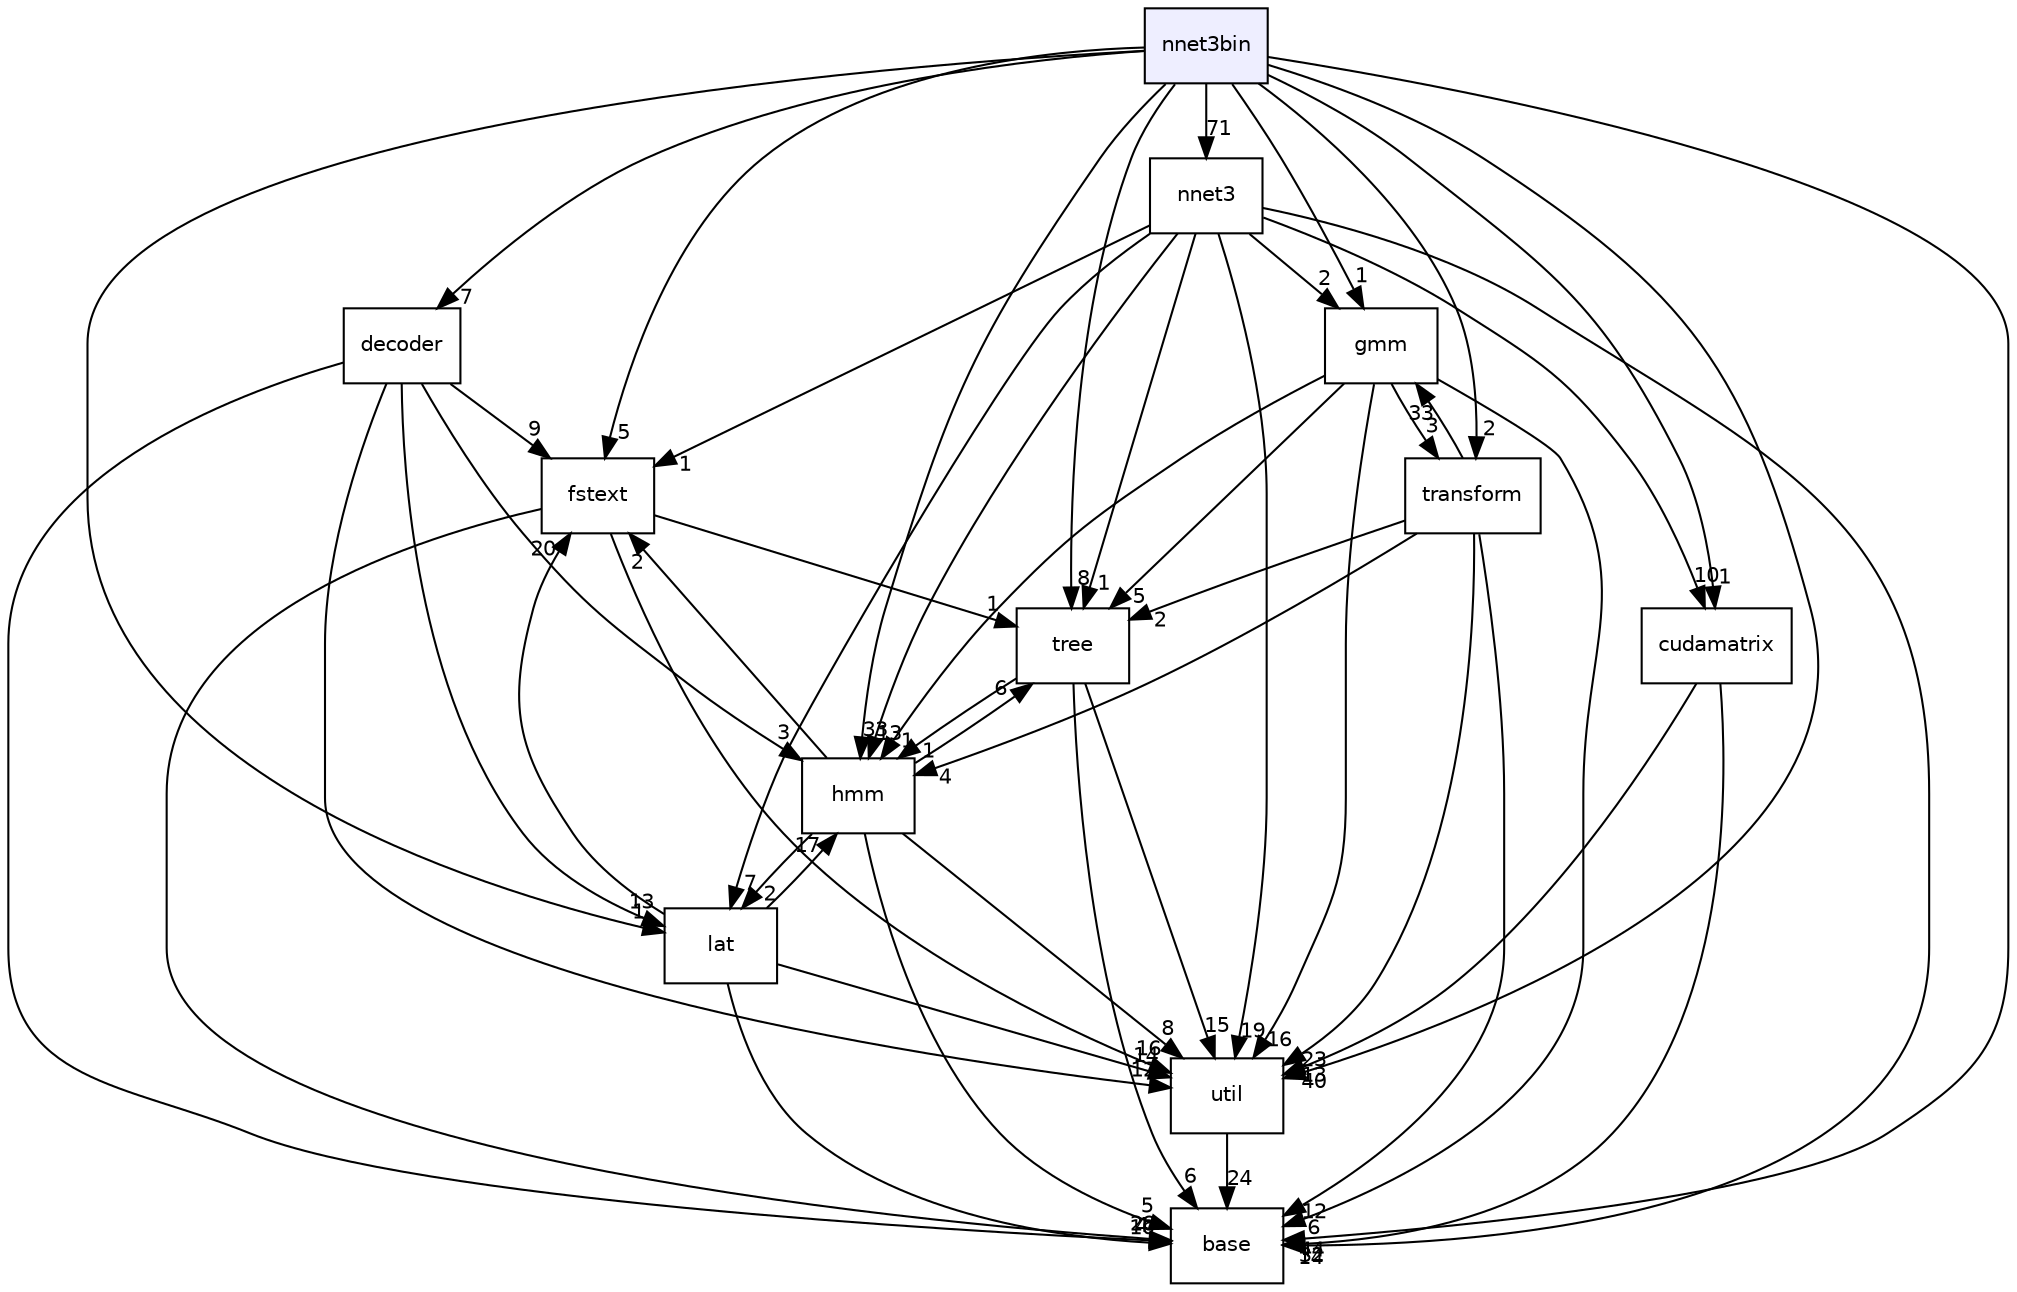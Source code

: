 digraph "nnet3bin" {
  compound=true
  node [ fontsize="10", fontname="Helvetica"];
  edge [ labelfontsize="10", labelfontname="Helvetica"];
  dir_8320a7c104beaf6cb70382126b2abf1e [shape=box, label="nnet3bin", style="filled", fillcolor="#eeeeff", pencolor="black", URL="dir_8320a7c104beaf6cb70382126b2abf1e.html"];
  dir_23ec12649285f9fabf3a6b7380226c28 [shape=box label="util" URL="dir_23ec12649285f9fabf3a6b7380226c28.html"];
  dir_20fe30135636529d1a58383957a516d7 [shape=box label="decoder" URL="dir_20fe30135636529d1a58383957a516d7.html"];
  dir_67a0a17020b8eedc08ffa5626b1d53a1 [shape=box label="nnet3" URL="dir_67a0a17020b8eedc08ffa5626b1d53a1.html"];
  dir_cf76719d3e2650059ef58f0321a08948 [shape=box label="cudamatrix" URL="dir_cf76719d3e2650059ef58f0321a08948.html"];
  dir_70093cb3a9d1f8840af4e997fde867c3 [shape=box label="tree" URL="dir_70093cb3a9d1f8840af4e997fde867c3.html"];
  dir_e914ee4d4a44400f1fdb170cb4ead18a [shape=box label="base" URL="dir_e914ee4d4a44400f1fdb170cb4ead18a.html"];
  dir_6cbce3d69cab97132708c49b9176b34a [shape=box label="fstext" URL="dir_6cbce3d69cab97132708c49b9176b34a.html"];
  dir_67f27d7ccdb63301c384d2b28b535a47 [shape=box label="transform" URL="dir_67f27d7ccdb63301c384d2b28b535a47.html"];
  dir_1150ab87bf3833b7161cf56b3aed78f9 [shape=box label="hmm" URL="dir_1150ab87bf3833b7161cf56b3aed78f9.html"];
  dir_7e97d1a94d673bcef7e70506205b8a83 [shape=box label="lat" URL="dir_7e97d1a94d673bcef7e70506205b8a83.html"];
  dir_411f61cd8229061a5d69eb0617560b44 [shape=box label="gmm" URL="dir_411f61cd8229061a5d69eb0617560b44.html"];
  dir_23ec12649285f9fabf3a6b7380226c28->dir_e914ee4d4a44400f1fdb170cb4ead18a [headlabel="24", labeldistance=1.5 headhref="dir_000034_000000.html"];
  dir_20fe30135636529d1a58383957a516d7->dir_23ec12649285f9fabf3a6b7380226c28 [headlabel="12", labeldistance=1.5 headhref="dir_000003_000034.html"];
  dir_20fe30135636529d1a58383957a516d7->dir_e914ee4d4a44400f1fdb170cb4ead18a [headlabel="4", labeldistance=1.5 headhref="dir_000003_000000.html"];
  dir_20fe30135636529d1a58383957a516d7->dir_6cbce3d69cab97132708c49b9176b34a [headlabel="9", labeldistance=1.5 headhref="dir_000003_000008.html"];
  dir_20fe30135636529d1a58383957a516d7->dir_1150ab87bf3833b7161cf56b3aed78f9 [headlabel="3", labeldistance=1.5 headhref="dir_000003_000011.html"];
  dir_20fe30135636529d1a58383957a516d7->dir_7e97d1a94d673bcef7e70506205b8a83 [headlabel="13", labeldistance=1.5 headhref="dir_000003_000020.html"];
  dir_67a0a17020b8eedc08ffa5626b1d53a1->dir_23ec12649285f9fabf3a6b7380226c28 [headlabel="19", labeldistance=1.5 headhref="dir_000026_000034.html"];
  dir_67a0a17020b8eedc08ffa5626b1d53a1->dir_cf76719d3e2650059ef58f0321a08948 [headlabel="10", labeldistance=1.5 headhref="dir_000026_000002.html"];
  dir_67a0a17020b8eedc08ffa5626b1d53a1->dir_70093cb3a9d1f8840af4e997fde867c3 [headlabel="1", labeldistance=1.5 headhref="dir_000026_000033.html"];
  dir_67a0a17020b8eedc08ffa5626b1d53a1->dir_e914ee4d4a44400f1fdb170cb4ead18a [headlabel="14", labeldistance=1.5 headhref="dir_000026_000000.html"];
  dir_67a0a17020b8eedc08ffa5626b1d53a1->dir_6cbce3d69cab97132708c49b9176b34a [headlabel="1", labeldistance=1.5 headhref="dir_000026_000008.html"];
  dir_67a0a17020b8eedc08ffa5626b1d53a1->dir_1150ab87bf3833b7161cf56b3aed78f9 [headlabel="13", labeldistance=1.5 headhref="dir_000026_000011.html"];
  dir_67a0a17020b8eedc08ffa5626b1d53a1->dir_7e97d1a94d673bcef7e70506205b8a83 [headlabel="7", labeldistance=1.5 headhref="dir_000026_000020.html"];
  dir_67a0a17020b8eedc08ffa5626b1d53a1->dir_411f61cd8229061a5d69eb0617560b44 [headlabel="2", labeldistance=1.5 headhref="dir_000026_000009.html"];
  dir_cf76719d3e2650059ef58f0321a08948->dir_23ec12649285f9fabf3a6b7380226c28 [headlabel="13", labeldistance=1.5 headhref="dir_000002_000034.html"];
  dir_cf76719d3e2650059ef58f0321a08948->dir_e914ee4d4a44400f1fdb170cb4ead18a [headlabel="32", labeldistance=1.5 headhref="dir_000002_000000.html"];
  dir_70093cb3a9d1f8840af4e997fde867c3->dir_23ec12649285f9fabf3a6b7380226c28 [headlabel="15", labeldistance=1.5 headhref="dir_000033_000034.html"];
  dir_70093cb3a9d1f8840af4e997fde867c3->dir_e914ee4d4a44400f1fdb170cb4ead18a [headlabel="6", labeldistance=1.5 headhref="dir_000033_000000.html"];
  dir_70093cb3a9d1f8840af4e997fde867c3->dir_1150ab87bf3833b7161cf56b3aed78f9 [headlabel="1", labeldistance=1.5 headhref="dir_000033_000011.html"];
  dir_8320a7c104beaf6cb70382126b2abf1e->dir_23ec12649285f9fabf3a6b7380226c28 [headlabel="40", labeldistance=1.5 headhref="dir_000028_000034.html"];
  dir_8320a7c104beaf6cb70382126b2abf1e->dir_20fe30135636529d1a58383957a516d7 [headlabel="7", labeldistance=1.5 headhref="dir_000028_000003.html"];
  dir_8320a7c104beaf6cb70382126b2abf1e->dir_67a0a17020b8eedc08ffa5626b1d53a1 [headlabel="71", labeldistance=1.5 headhref="dir_000028_000026.html"];
  dir_8320a7c104beaf6cb70382126b2abf1e->dir_cf76719d3e2650059ef58f0321a08948 [headlabel="1", labeldistance=1.5 headhref="dir_000028_000002.html"];
  dir_8320a7c104beaf6cb70382126b2abf1e->dir_70093cb3a9d1f8840af4e997fde867c3 [headlabel="8", labeldistance=1.5 headhref="dir_000028_000033.html"];
  dir_8320a7c104beaf6cb70382126b2abf1e->dir_e914ee4d4a44400f1fdb170cb4ead18a [headlabel="44", labeldistance=1.5 headhref="dir_000028_000000.html"];
  dir_8320a7c104beaf6cb70382126b2abf1e->dir_6cbce3d69cab97132708c49b9176b34a [headlabel="5", labeldistance=1.5 headhref="dir_000028_000008.html"];
  dir_8320a7c104beaf6cb70382126b2abf1e->dir_67f27d7ccdb63301c384d2b28b535a47 [headlabel="2", labeldistance=1.5 headhref="dir_000028_000032.html"];
  dir_8320a7c104beaf6cb70382126b2abf1e->dir_1150ab87bf3833b7161cf56b3aed78f9 [headlabel="33", labeldistance=1.5 headhref="dir_000028_000011.html"];
  dir_8320a7c104beaf6cb70382126b2abf1e->dir_7e97d1a94d673bcef7e70506205b8a83 [headlabel="1", labeldistance=1.5 headhref="dir_000028_000020.html"];
  dir_8320a7c104beaf6cb70382126b2abf1e->dir_411f61cd8229061a5d69eb0617560b44 [headlabel="1", labeldistance=1.5 headhref="dir_000028_000009.html"];
  dir_6cbce3d69cab97132708c49b9176b34a->dir_23ec12649285f9fabf3a6b7380226c28 [headlabel="16", labeldistance=1.5 headhref="dir_000008_000034.html"];
  dir_6cbce3d69cab97132708c49b9176b34a->dir_70093cb3a9d1f8840af4e997fde867c3 [headlabel="1", labeldistance=1.5 headhref="dir_000008_000033.html"];
  dir_6cbce3d69cab97132708c49b9176b34a->dir_e914ee4d4a44400f1fdb170cb4ead18a [headlabel="28", labeldistance=1.5 headhref="dir_000008_000000.html"];
  dir_67f27d7ccdb63301c384d2b28b535a47->dir_23ec12649285f9fabf3a6b7380226c28 [headlabel="23", labeldistance=1.5 headhref="dir_000032_000034.html"];
  dir_67f27d7ccdb63301c384d2b28b535a47->dir_70093cb3a9d1f8840af4e997fde867c3 [headlabel="2", labeldistance=1.5 headhref="dir_000032_000033.html"];
  dir_67f27d7ccdb63301c384d2b28b535a47->dir_e914ee4d4a44400f1fdb170cb4ead18a [headlabel="12", labeldistance=1.5 headhref="dir_000032_000000.html"];
  dir_67f27d7ccdb63301c384d2b28b535a47->dir_1150ab87bf3833b7161cf56b3aed78f9 [headlabel="4", labeldistance=1.5 headhref="dir_000032_000011.html"];
  dir_67f27d7ccdb63301c384d2b28b535a47->dir_411f61cd8229061a5d69eb0617560b44 [headlabel="33", labeldistance=1.5 headhref="dir_000032_000009.html"];
  dir_1150ab87bf3833b7161cf56b3aed78f9->dir_23ec12649285f9fabf3a6b7380226c28 [headlabel="8", labeldistance=1.5 headhref="dir_000011_000034.html"];
  dir_1150ab87bf3833b7161cf56b3aed78f9->dir_70093cb3a9d1f8840af4e997fde867c3 [headlabel="6", labeldistance=1.5 headhref="dir_000011_000033.html"];
  dir_1150ab87bf3833b7161cf56b3aed78f9->dir_e914ee4d4a44400f1fdb170cb4ead18a [headlabel="5", labeldistance=1.5 headhref="dir_000011_000000.html"];
  dir_1150ab87bf3833b7161cf56b3aed78f9->dir_6cbce3d69cab97132708c49b9176b34a [headlabel="2", labeldistance=1.5 headhref="dir_000011_000008.html"];
  dir_1150ab87bf3833b7161cf56b3aed78f9->dir_7e97d1a94d673bcef7e70506205b8a83 [headlabel="2", labeldistance=1.5 headhref="dir_000011_000020.html"];
  dir_7e97d1a94d673bcef7e70506205b8a83->dir_23ec12649285f9fabf3a6b7380226c28 [headlabel="14", labeldistance=1.5 headhref="dir_000020_000034.html"];
  dir_7e97d1a94d673bcef7e70506205b8a83->dir_e914ee4d4a44400f1fdb170cb4ead18a [headlabel="10", labeldistance=1.5 headhref="dir_000020_000000.html"];
  dir_7e97d1a94d673bcef7e70506205b8a83->dir_6cbce3d69cab97132708c49b9176b34a [headlabel="20", labeldistance=1.5 headhref="dir_000020_000008.html"];
  dir_7e97d1a94d673bcef7e70506205b8a83->dir_1150ab87bf3833b7161cf56b3aed78f9 [headlabel="17", labeldistance=1.5 headhref="dir_000020_000011.html"];
  dir_411f61cd8229061a5d69eb0617560b44->dir_23ec12649285f9fabf3a6b7380226c28 [headlabel="16", labeldistance=1.5 headhref="dir_000009_000034.html"];
  dir_411f61cd8229061a5d69eb0617560b44->dir_70093cb3a9d1f8840af4e997fde867c3 [headlabel="5", labeldistance=1.5 headhref="dir_000009_000033.html"];
  dir_411f61cd8229061a5d69eb0617560b44->dir_e914ee4d4a44400f1fdb170cb4ead18a [headlabel="6", labeldistance=1.5 headhref="dir_000009_000000.html"];
  dir_411f61cd8229061a5d69eb0617560b44->dir_67f27d7ccdb63301c384d2b28b535a47 [headlabel="3", labeldistance=1.5 headhref="dir_000009_000032.html"];
  dir_411f61cd8229061a5d69eb0617560b44->dir_1150ab87bf3833b7161cf56b3aed78f9 [headlabel="1", labeldistance=1.5 headhref="dir_000009_000011.html"];
}
